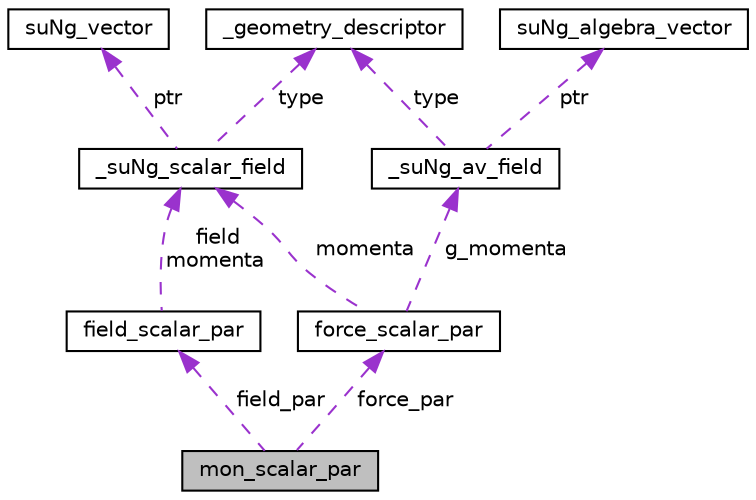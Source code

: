 digraph "mon_scalar_par"
{
 // LATEX_PDF_SIZE
  edge [fontname="Helvetica",fontsize="10",labelfontname="Helvetica",labelfontsize="10"];
  node [fontname="Helvetica",fontsize="10",shape=record];
  Node1 [label="mon_scalar_par",height=0.2,width=0.4,color="black", fillcolor="grey75", style="filled", fontcolor="black",tooltip=" "];
  Node2 -> Node1 [dir="back",color="darkorchid3",fontsize="10",style="dashed",label=" field_par" ];
  Node2 [label="field_scalar_par",height=0.2,width=0.4,color="black", fillcolor="white", style="filled",URL="$df/da7/structfield__scalar__par.html",tooltip=" "];
  Node3 -> Node2 [dir="back",color="darkorchid3",fontsize="10",style="dashed",label=" field\nmomenta" ];
  Node3 [label="_suNg_scalar_field",height=0.2,width=0.4,color="black", fillcolor="white", style="filled",URL="$d8/dc4/struct__suNg__scalar__field.html",tooltip=" "];
  Node4 -> Node3 [dir="back",color="darkorchid3",fontsize="10",style="dashed",label=" ptr" ];
  Node4 [label="suNg_vector",height=0.2,width=0.4,color="black", fillcolor="white", style="filled",URL="$d3/d0c/structsuNg__vector.html",tooltip=" "];
  Node5 -> Node3 [dir="back",color="darkorchid3",fontsize="10",style="dashed",label=" type" ];
  Node5 [label="_geometry_descriptor",height=0.2,width=0.4,color="black", fillcolor="white", style="filled",URL="$db/d43/struct__geometry__descriptor.html",tooltip=" "];
  Node6 -> Node1 [dir="back",color="darkorchid3",fontsize="10",style="dashed",label=" force_par" ];
  Node6 [label="force_scalar_par",height=0.2,width=0.4,color="black", fillcolor="white", style="filled",URL="$dc/df8/structforce__scalar__par.html",tooltip=" "];
  Node3 -> Node6 [dir="back",color="darkorchid3",fontsize="10",style="dashed",label=" momenta" ];
  Node7 -> Node6 [dir="back",color="darkorchid3",fontsize="10",style="dashed",label=" g_momenta" ];
  Node7 [label="_suNg_av_field",height=0.2,width=0.4,color="black", fillcolor="white", style="filled",URL="$d4/d75/struct__suNg__av__field.html",tooltip=" "];
  Node5 -> Node7 [dir="back",color="darkorchid3",fontsize="10",style="dashed",label=" type" ];
  Node8 -> Node7 [dir="back",color="darkorchid3",fontsize="10",style="dashed",label=" ptr" ];
  Node8 [label="suNg_algebra_vector",height=0.2,width=0.4,color="black", fillcolor="white", style="filled",URL="$d3/dcb/structsuNg__algebra__vector.html",tooltip=" "];
}
